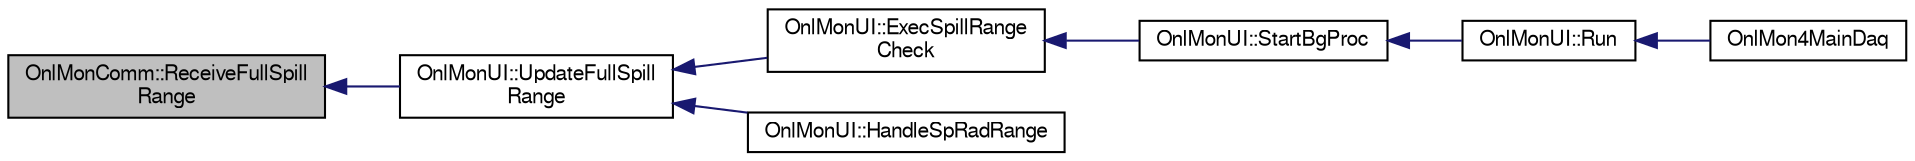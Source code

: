 digraph "OnlMonComm::ReceiveFullSpillRange"
{
  bgcolor="transparent";
  edge [fontname="FreeSans",fontsize="10",labelfontname="FreeSans",labelfontsize="10"];
  node [fontname="FreeSans",fontsize="10",shape=record];
  rankdir="LR";
  Node1 [label="OnlMonComm::ReceiveFullSpill\lRange",height=0.2,width=0.4,color="black", fillcolor="grey75", style="filled" fontcolor="black"];
  Node1 -> Node2 [dir="back",color="midnightblue",fontsize="10",style="solid",fontname="FreeSans"];
  Node2 [label="OnlMonUI::UpdateFullSpill\lRange",height=0.2,width=0.4,color="black",URL="$d1/de7/classOnlMonUI.html#a1606bcb6ab4e21a81922b7cbe1e6bd6f"];
  Node2 -> Node3 [dir="back",color="midnightblue",fontsize="10",style="solid",fontname="FreeSans"];
  Node3 [label="OnlMonUI::ExecSpillRange\lCheck",height=0.2,width=0.4,color="black",URL="$d1/de7/classOnlMonUI.html#adf6915401804953c2d9f7b7c09eb3382"];
  Node3 -> Node4 [dir="back",color="midnightblue",fontsize="10",style="solid",fontname="FreeSans"];
  Node4 [label="OnlMonUI::StartBgProc",height=0.2,width=0.4,color="black",URL="$d1/de7/classOnlMonUI.html#a33d5d734e9e2d9f75d5b8a8d4aefbac3"];
  Node4 -> Node5 [dir="back",color="midnightblue",fontsize="10",style="solid",fontname="FreeSans"];
  Node5 [label="OnlMonUI::Run",height=0.2,width=0.4,color="black",URL="$d1/de7/classOnlMonUI.html#a79cf50bf637a0e9d9cab0ca578499dab"];
  Node5 -> Node6 [dir="back",color="midnightblue",fontsize="10",style="solid",fontname="FreeSans"];
  Node6 [label="OnlMon4MainDaq",height=0.2,width=0.4,color="black",URL="$d4/d81/e1039-core_2online_2macros_2OnlMon4MainDaq_8C.html#a527430875d0ea1a6625047be8c3c09af",tooltip="OnlMon4MainDaq.C: Macro to launch an online-monitor client for MainDaq. "];
  Node2 -> Node7 [dir="back",color="midnightblue",fontsize="10",style="solid",fontname="FreeSans"];
  Node7 [label="OnlMonUI::HandleSpRadRange",height=0.2,width=0.4,color="black",URL="$d1/de7/classOnlMonUI.html#a54b26380c3febf556931fac405f4c019"];
}
